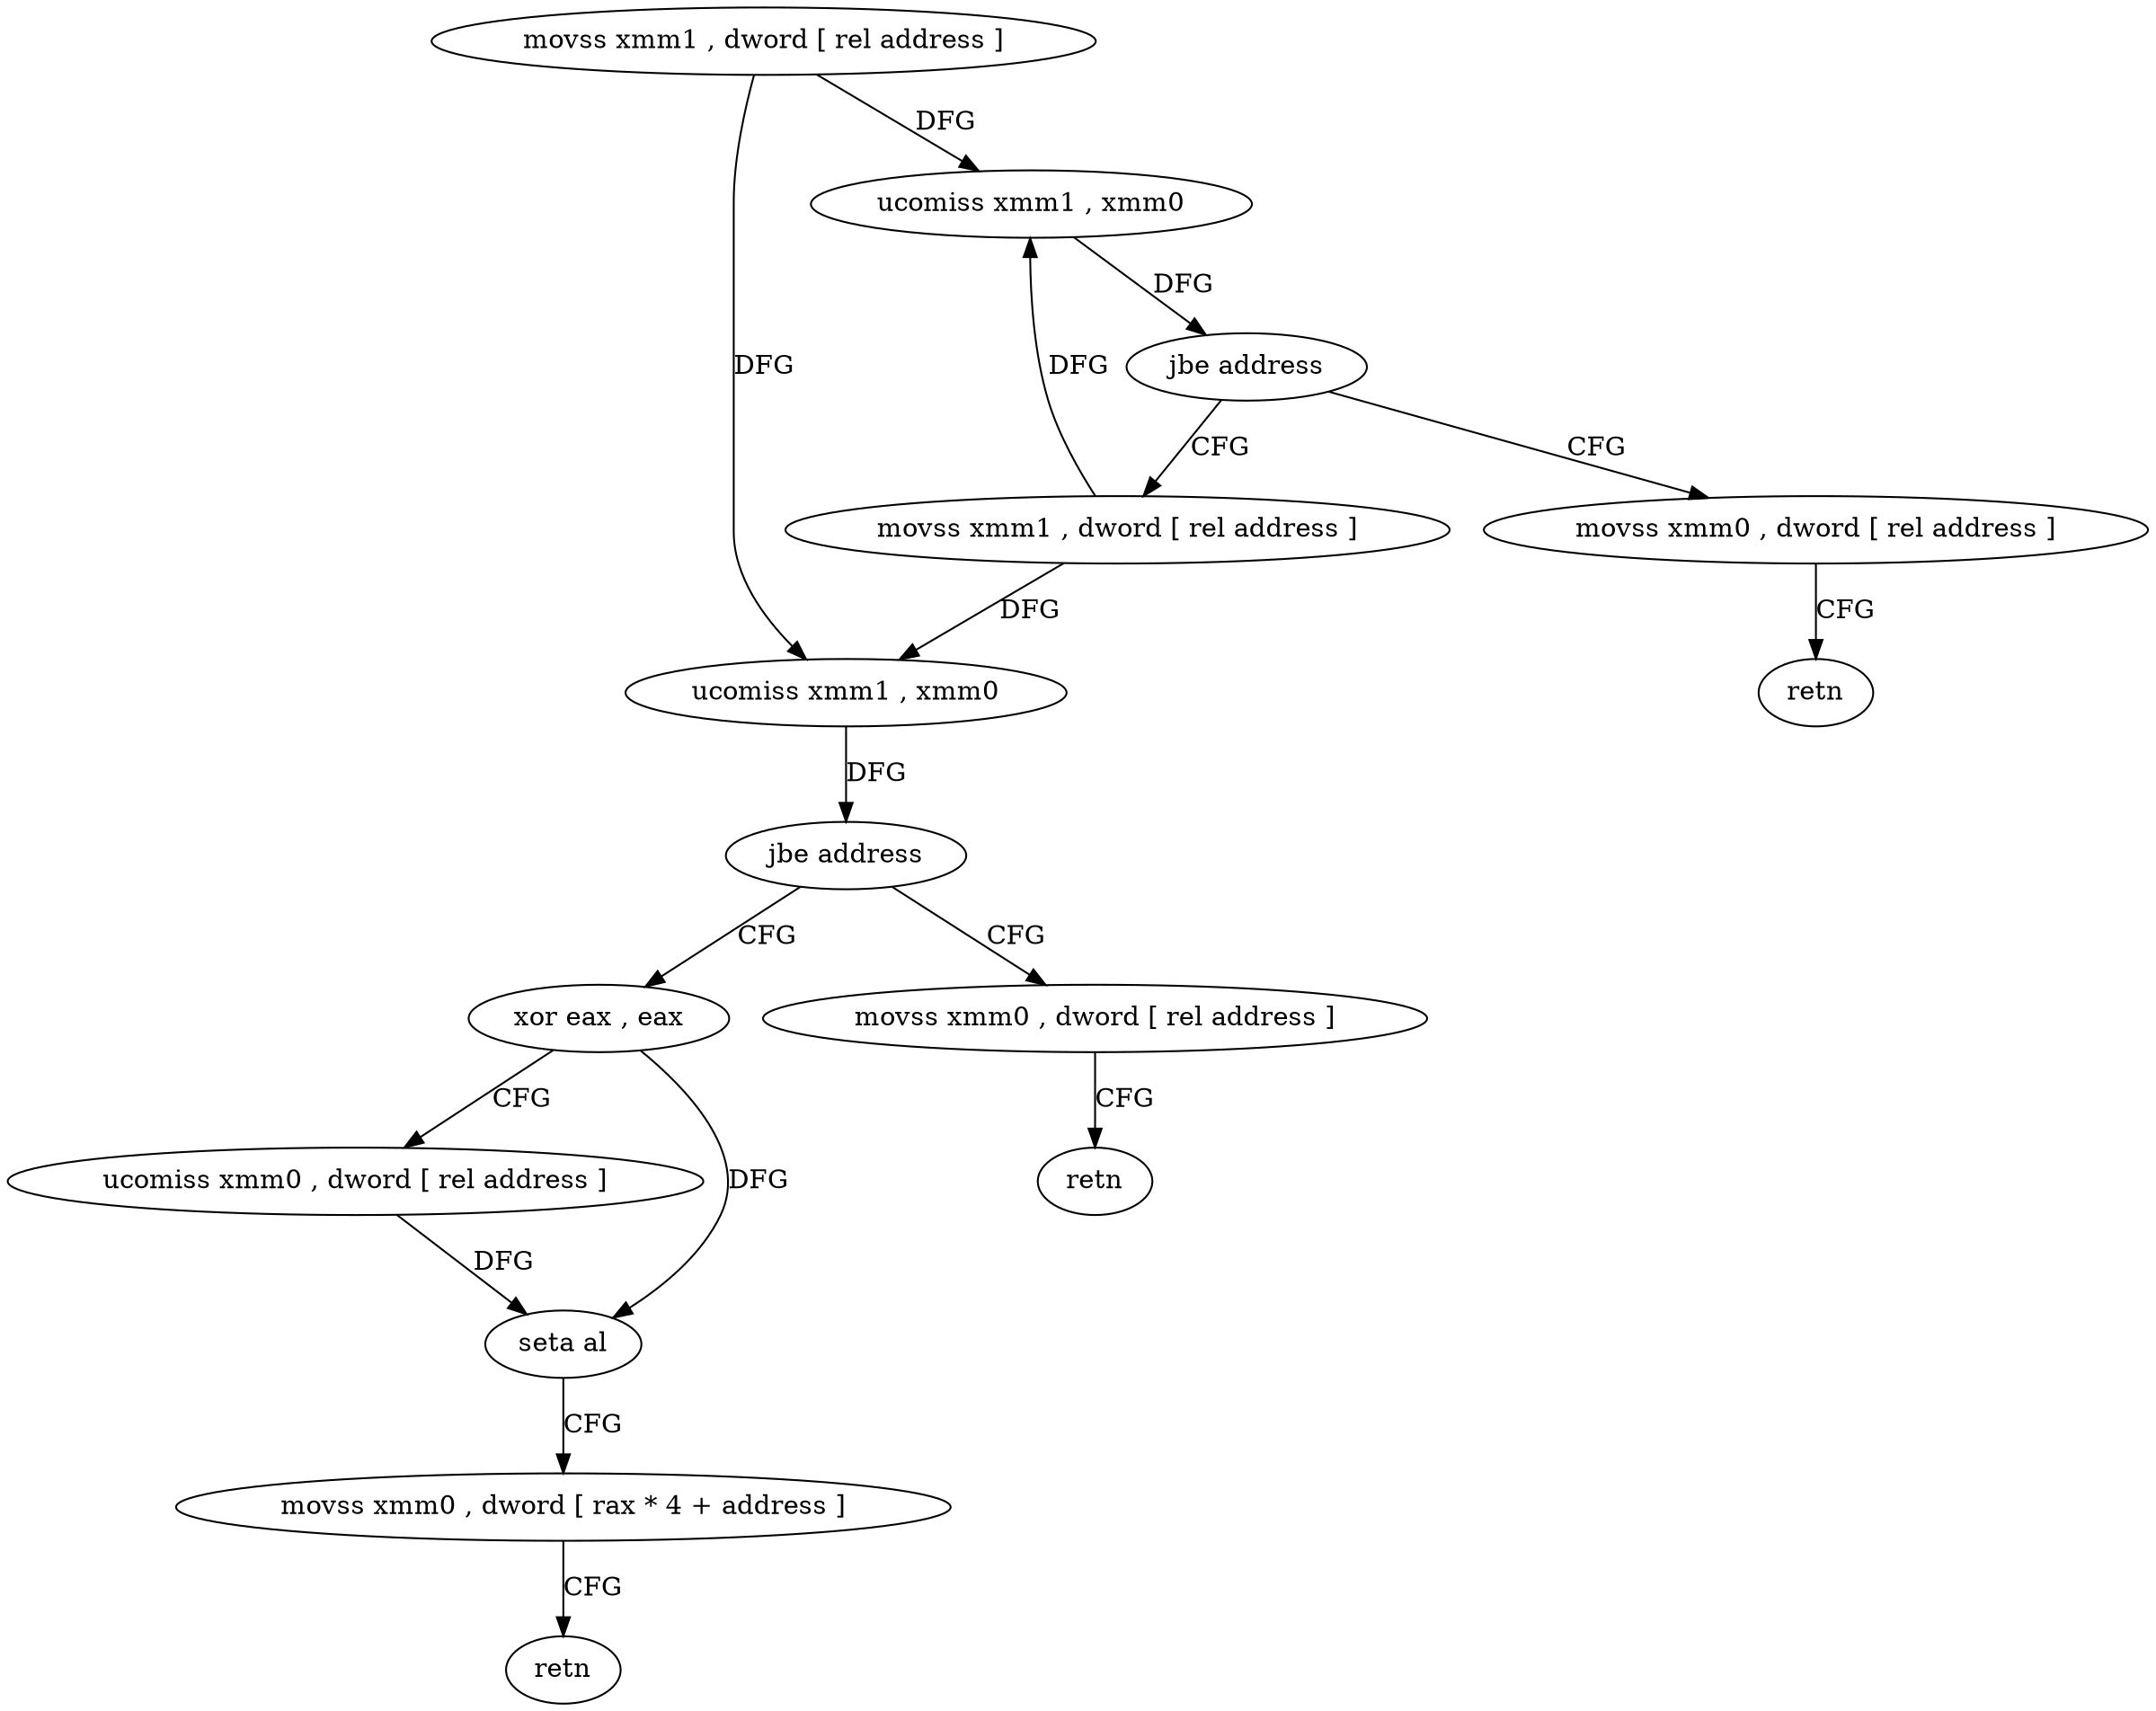 digraph "func" {
"4239952" [label = "movss xmm1 , dword [ rel address ]" ]
"4239960" [label = "ucomiss xmm1 , xmm0" ]
"4239963" [label = "jbe address" ]
"4239974" [label = "movss xmm1 , dword [ rel address ]" ]
"4239965" [label = "movss xmm0 , dword [ rel address ]" ]
"4239982" [label = "ucomiss xmm1 , xmm0" ]
"4239985" [label = "jbe address" ]
"4239996" [label = "xor eax , eax" ]
"4239987" [label = "movss xmm0 , dword [ rel address ]" ]
"4239973" [label = "retn" ]
"4239998" [label = "ucomiss xmm0 , dword [ rel address ]" ]
"4240005" [label = "seta al" ]
"4240008" [label = "movss xmm0 , dword [ rax * 4 + address ]" ]
"4240017" [label = "retn" ]
"4239995" [label = "retn" ]
"4239952" -> "4239960" [ label = "DFG" ]
"4239952" -> "4239982" [ label = "DFG" ]
"4239960" -> "4239963" [ label = "DFG" ]
"4239963" -> "4239974" [ label = "CFG" ]
"4239963" -> "4239965" [ label = "CFG" ]
"4239974" -> "4239982" [ label = "DFG" ]
"4239974" -> "4239960" [ label = "DFG" ]
"4239965" -> "4239973" [ label = "CFG" ]
"4239982" -> "4239985" [ label = "DFG" ]
"4239985" -> "4239996" [ label = "CFG" ]
"4239985" -> "4239987" [ label = "CFG" ]
"4239996" -> "4239998" [ label = "CFG" ]
"4239996" -> "4240005" [ label = "DFG" ]
"4239987" -> "4239995" [ label = "CFG" ]
"4239998" -> "4240005" [ label = "DFG" ]
"4240005" -> "4240008" [ label = "CFG" ]
"4240008" -> "4240017" [ label = "CFG" ]
}
